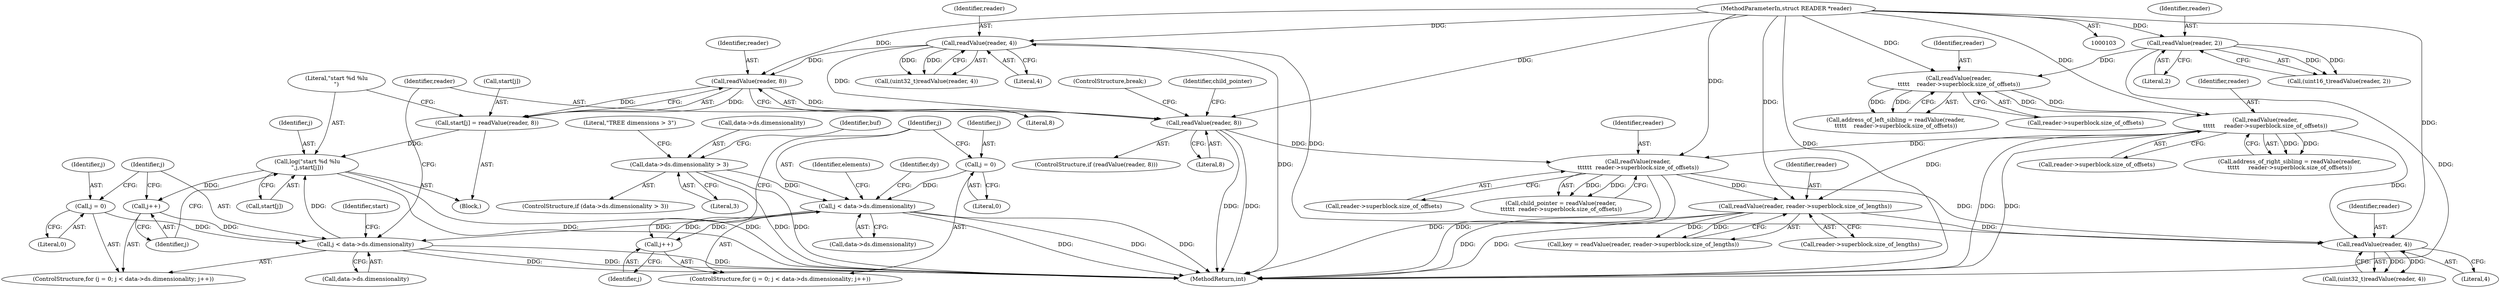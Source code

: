 digraph "0_libmysofa_d39a171e9c6a1c44dbdf43f9db6c3fbd887e38c1@array" {
"1000410" [label="(Call,log(\"start %d %lu\n\",j,start[j]))"];
"1000393" [label="(Call,j < data->ds.dimensionality)"];
"1000400" [label="(Call,j++)"];
"1000410" [label="(Call,log(\"start %d %lu\n\",j,start[j]))"];
"1000403" [label="(Call,start[j] = readValue(reader, 8))"];
"1000407" [label="(Call,readValue(reader, 8))"];
"1000377" [label="(Call,readValue(reader, 4))"];
"1000370" [label="(Call,readValue(reader, 4))"];
"1000424" [label="(Call,readValue(reader,\n\t\t\t\t\t\t  reader->superblock.size_of_offsets))"];
"1000417" [label="(Call,readValue(reader, 8))"];
"1000104" [label="(MethodParameterIn,struct READER *reader)"];
"1000231" [label="(Call,readValue(reader,\n\t\t\t\t\t     reader->superblock.size_of_offsets))"];
"1000222" [label="(Call,readValue(reader,\n\t\t\t\t\t    reader->superblock.size_of_offsets))"];
"1000211" [label="(Call,readValue(reader, 2))"];
"1000357" [label="(Call,readValue(reader, reader->superblock.size_of_lengths))"];
"1000390" [label="(Call,j = 0)"];
"1000245" [label="(Call,j < data->ds.dimensionality)"];
"1000252" [label="(Call,j++)"];
"1000242" [label="(Call,j = 0)"];
"1000148" [label="(Call,data->ds.dimensionality > 3)"];
"1000403" [label="(Call,start[j] = readValue(reader, 8))"];
"1000422" [label="(Call,child_pointer = readValue(reader,\n\t\t\t\t\t\t  reader->superblock.size_of_offsets))"];
"1000372" [label="(Literal,4)"];
"1000389" [label="(ControlStructure,for (j = 0; j < data->ds.dimensionality; j++))"];
"1000404" [label="(Call,start[j])"];
"1000419" [label="(Literal,8)"];
"1000421" [label="(ControlStructure,break;)"];
"1000252" [label="(Call,j++)"];
"1000149" [label="(Call,data->ds.dimensionality)"];
"1000211" [label="(Call,readValue(reader, 2))"];
"1000147" [label="(ControlStructure,if (data->ds.dimensionality > 3))"];
"1000253" [label="(Identifier,j)"];
"1000394" [label="(Identifier,j)"];
"1000375" [label="(Call,(uint32_t)readValue(reader, 4))"];
"1000213" [label="(Literal,2)"];
"1000401" [label="(Identifier,j)"];
"1000400" [label="(Call,j++)"];
"1000164" [label="(Identifier,buf)"];
"1000224" [label="(Call,reader->superblock.size_of_offsets)"];
"1000370" [label="(Call,readValue(reader, 4))"];
"1000233" [label="(Call,reader->superblock.size_of_offsets)"];
"1000229" [label="(Call,address_of_right_sibling = readValue(reader,\n\t\t\t\t\t     reader->superblock.size_of_offsets))"];
"1000412" [label="(Identifier,j)"];
"1000241" [label="(ControlStructure,for (j = 0; j < data->ds.dimensionality; j++))"];
"1000232" [label="(Identifier,reader)"];
"1000408" [label="(Identifier,reader)"];
"1000355" [label="(Call,key = readValue(reader, reader->superblock.size_of_lengths))"];
"1000231" [label="(Call,readValue(reader,\n\t\t\t\t\t     reader->superblock.size_of_offsets))"];
"1000393" [label="(Call,j < data->ds.dimensionality)"];
"1000212" [label="(Identifier,reader)"];
"1000392" [label="(Literal,0)"];
"1000223" [label="(Identifier,reader)"];
"1000410" [label="(Call,log(\"start %d %lu\n\",j,start[j]))"];
"1000243" [label="(Identifier,j)"];
"1000157" [label="(Literal,\"TREE dimensions > 3\")"];
"1000242" [label="(Call,j = 0)"];
"1000395" [label="(Call,data->ds.dimensionality)"];
"1000775" [label="(MethodReturn,int)"];
"1000358" [label="(Identifier,reader)"];
"1000402" [label="(Block,)"];
"1000424" [label="(Call,readValue(reader,\n\t\t\t\t\t\t  reader->superblock.size_of_offsets))"];
"1000255" [label="(Identifier,elements)"];
"1000262" [label="(Identifier,dy)"];
"1000371" [label="(Identifier,reader)"];
"1000245" [label="(Call,j < data->ds.dimensionality)"];
"1000418" [label="(Identifier,reader)"];
"1000390" [label="(Call,j = 0)"];
"1000407" [label="(Call,readValue(reader, 8))"];
"1000377" [label="(Call,readValue(reader, 4))"];
"1000417" [label="(Call,readValue(reader, 8))"];
"1000391" [label="(Identifier,j)"];
"1000104" [label="(MethodParameterIn,struct READER *reader)"];
"1000359" [label="(Call,reader->superblock.size_of_lengths)"];
"1000379" [label="(Literal,4)"];
"1000378" [label="(Identifier,reader)"];
"1000416" [label="(ControlStructure,if (readValue(reader, 8)))"];
"1000247" [label="(Call,data->ds.dimensionality)"];
"1000148" [label="(Call,data->ds.dimensionality > 3)"];
"1000426" [label="(Call,reader->superblock.size_of_offsets)"];
"1000222" [label="(Call,readValue(reader,\n\t\t\t\t\t    reader->superblock.size_of_offsets))"];
"1000220" [label="(Call,address_of_left_sibling = readValue(reader,\n\t\t\t\t\t    reader->superblock.size_of_offsets))"];
"1000368" [label="(Call,(uint32_t)readValue(reader, 4))"];
"1000357" [label="(Call,readValue(reader, reader->superblock.size_of_lengths))"];
"1000405" [label="(Identifier,start)"];
"1000209" [label="(Call,(uint16_t)readValue(reader, 2))"];
"1000246" [label="(Identifier,j)"];
"1000154" [label="(Literal,3)"];
"1000244" [label="(Literal,0)"];
"1000413" [label="(Call,start[j])"];
"1000409" [label="(Literal,8)"];
"1000425" [label="(Identifier,reader)"];
"1000423" [label="(Identifier,child_pointer)"];
"1000411" [label="(Literal,\"start %d %lu\n\")"];
"1000410" -> "1000402"  [label="AST: "];
"1000410" -> "1000413"  [label="CFG: "];
"1000411" -> "1000410"  [label="AST: "];
"1000412" -> "1000410"  [label="AST: "];
"1000413" -> "1000410"  [label="AST: "];
"1000401" -> "1000410"  [label="CFG: "];
"1000410" -> "1000775"  [label="DDG: "];
"1000410" -> "1000775"  [label="DDG: "];
"1000410" -> "1000400"  [label="DDG: "];
"1000393" -> "1000410"  [label="DDG: "];
"1000403" -> "1000410"  [label="DDG: "];
"1000393" -> "1000389"  [label="AST: "];
"1000393" -> "1000395"  [label="CFG: "];
"1000394" -> "1000393"  [label="AST: "];
"1000395" -> "1000393"  [label="AST: "];
"1000405" -> "1000393"  [label="CFG: "];
"1000418" -> "1000393"  [label="CFG: "];
"1000393" -> "1000775"  [label="DDG: "];
"1000393" -> "1000775"  [label="DDG: "];
"1000393" -> "1000775"  [label="DDG: "];
"1000400" -> "1000393"  [label="DDG: "];
"1000390" -> "1000393"  [label="DDG: "];
"1000245" -> "1000393"  [label="DDG: "];
"1000400" -> "1000389"  [label="AST: "];
"1000400" -> "1000401"  [label="CFG: "];
"1000401" -> "1000400"  [label="AST: "];
"1000394" -> "1000400"  [label="CFG: "];
"1000403" -> "1000402"  [label="AST: "];
"1000403" -> "1000407"  [label="CFG: "];
"1000404" -> "1000403"  [label="AST: "];
"1000407" -> "1000403"  [label="AST: "];
"1000411" -> "1000403"  [label="CFG: "];
"1000407" -> "1000403"  [label="DDG: "];
"1000407" -> "1000403"  [label="DDG: "];
"1000407" -> "1000409"  [label="CFG: "];
"1000408" -> "1000407"  [label="AST: "];
"1000409" -> "1000407"  [label="AST: "];
"1000377" -> "1000407"  [label="DDG: "];
"1000104" -> "1000407"  [label="DDG: "];
"1000407" -> "1000417"  [label="DDG: "];
"1000377" -> "1000375"  [label="AST: "];
"1000377" -> "1000379"  [label="CFG: "];
"1000378" -> "1000377"  [label="AST: "];
"1000379" -> "1000377"  [label="AST: "];
"1000375" -> "1000377"  [label="CFG: "];
"1000377" -> "1000775"  [label="DDG: "];
"1000377" -> "1000375"  [label="DDG: "];
"1000377" -> "1000375"  [label="DDG: "];
"1000370" -> "1000377"  [label="DDG: "];
"1000104" -> "1000377"  [label="DDG: "];
"1000377" -> "1000417"  [label="DDG: "];
"1000370" -> "1000368"  [label="AST: "];
"1000370" -> "1000372"  [label="CFG: "];
"1000371" -> "1000370"  [label="AST: "];
"1000372" -> "1000370"  [label="AST: "];
"1000368" -> "1000370"  [label="CFG: "];
"1000370" -> "1000368"  [label="DDG: "];
"1000370" -> "1000368"  [label="DDG: "];
"1000424" -> "1000370"  [label="DDG: "];
"1000357" -> "1000370"  [label="DDG: "];
"1000231" -> "1000370"  [label="DDG: "];
"1000104" -> "1000370"  [label="DDG: "];
"1000424" -> "1000422"  [label="AST: "];
"1000424" -> "1000426"  [label="CFG: "];
"1000425" -> "1000424"  [label="AST: "];
"1000426" -> "1000424"  [label="AST: "];
"1000422" -> "1000424"  [label="CFG: "];
"1000424" -> "1000775"  [label="DDG: "];
"1000424" -> "1000775"  [label="DDG: "];
"1000424" -> "1000357"  [label="DDG: "];
"1000424" -> "1000422"  [label="DDG: "];
"1000424" -> "1000422"  [label="DDG: "];
"1000417" -> "1000424"  [label="DDG: "];
"1000104" -> "1000424"  [label="DDG: "];
"1000231" -> "1000424"  [label="DDG: "];
"1000417" -> "1000416"  [label="AST: "];
"1000417" -> "1000419"  [label="CFG: "];
"1000418" -> "1000417"  [label="AST: "];
"1000419" -> "1000417"  [label="AST: "];
"1000421" -> "1000417"  [label="CFG: "];
"1000423" -> "1000417"  [label="CFG: "];
"1000417" -> "1000775"  [label="DDG: "];
"1000417" -> "1000775"  [label="DDG: "];
"1000104" -> "1000417"  [label="DDG: "];
"1000104" -> "1000103"  [label="AST: "];
"1000104" -> "1000775"  [label="DDG: "];
"1000104" -> "1000211"  [label="DDG: "];
"1000104" -> "1000222"  [label="DDG: "];
"1000104" -> "1000231"  [label="DDG: "];
"1000104" -> "1000357"  [label="DDG: "];
"1000231" -> "1000229"  [label="AST: "];
"1000231" -> "1000233"  [label="CFG: "];
"1000232" -> "1000231"  [label="AST: "];
"1000233" -> "1000231"  [label="AST: "];
"1000229" -> "1000231"  [label="CFG: "];
"1000231" -> "1000775"  [label="DDG: "];
"1000231" -> "1000775"  [label="DDG: "];
"1000231" -> "1000229"  [label="DDG: "];
"1000231" -> "1000229"  [label="DDG: "];
"1000222" -> "1000231"  [label="DDG: "];
"1000222" -> "1000231"  [label="DDG: "];
"1000231" -> "1000357"  [label="DDG: "];
"1000222" -> "1000220"  [label="AST: "];
"1000222" -> "1000224"  [label="CFG: "];
"1000223" -> "1000222"  [label="AST: "];
"1000224" -> "1000222"  [label="AST: "];
"1000220" -> "1000222"  [label="CFG: "];
"1000222" -> "1000220"  [label="DDG: "];
"1000222" -> "1000220"  [label="DDG: "];
"1000211" -> "1000222"  [label="DDG: "];
"1000211" -> "1000209"  [label="AST: "];
"1000211" -> "1000213"  [label="CFG: "];
"1000212" -> "1000211"  [label="AST: "];
"1000213" -> "1000211"  [label="AST: "];
"1000209" -> "1000211"  [label="CFG: "];
"1000211" -> "1000775"  [label="DDG: "];
"1000211" -> "1000209"  [label="DDG: "];
"1000211" -> "1000209"  [label="DDG: "];
"1000357" -> "1000355"  [label="AST: "];
"1000357" -> "1000359"  [label="CFG: "];
"1000358" -> "1000357"  [label="AST: "];
"1000359" -> "1000357"  [label="AST: "];
"1000355" -> "1000357"  [label="CFG: "];
"1000357" -> "1000775"  [label="DDG: "];
"1000357" -> "1000775"  [label="DDG: "];
"1000357" -> "1000355"  [label="DDG: "];
"1000357" -> "1000355"  [label="DDG: "];
"1000390" -> "1000389"  [label="AST: "];
"1000390" -> "1000392"  [label="CFG: "];
"1000391" -> "1000390"  [label="AST: "];
"1000392" -> "1000390"  [label="AST: "];
"1000394" -> "1000390"  [label="CFG: "];
"1000245" -> "1000241"  [label="AST: "];
"1000245" -> "1000247"  [label="CFG: "];
"1000246" -> "1000245"  [label="AST: "];
"1000247" -> "1000245"  [label="AST: "];
"1000255" -> "1000245"  [label="CFG: "];
"1000262" -> "1000245"  [label="CFG: "];
"1000245" -> "1000775"  [label="DDG: "];
"1000245" -> "1000775"  [label="DDG: "];
"1000245" -> "1000775"  [label="DDG: "];
"1000252" -> "1000245"  [label="DDG: "];
"1000242" -> "1000245"  [label="DDG: "];
"1000148" -> "1000245"  [label="DDG: "];
"1000245" -> "1000252"  [label="DDG: "];
"1000252" -> "1000241"  [label="AST: "];
"1000252" -> "1000253"  [label="CFG: "];
"1000253" -> "1000252"  [label="AST: "];
"1000246" -> "1000252"  [label="CFG: "];
"1000242" -> "1000241"  [label="AST: "];
"1000242" -> "1000244"  [label="CFG: "];
"1000243" -> "1000242"  [label="AST: "];
"1000244" -> "1000242"  [label="AST: "];
"1000246" -> "1000242"  [label="CFG: "];
"1000148" -> "1000147"  [label="AST: "];
"1000148" -> "1000154"  [label="CFG: "];
"1000149" -> "1000148"  [label="AST: "];
"1000154" -> "1000148"  [label="AST: "];
"1000157" -> "1000148"  [label="CFG: "];
"1000164" -> "1000148"  [label="CFG: "];
"1000148" -> "1000775"  [label="DDG: "];
"1000148" -> "1000775"  [label="DDG: "];
}
